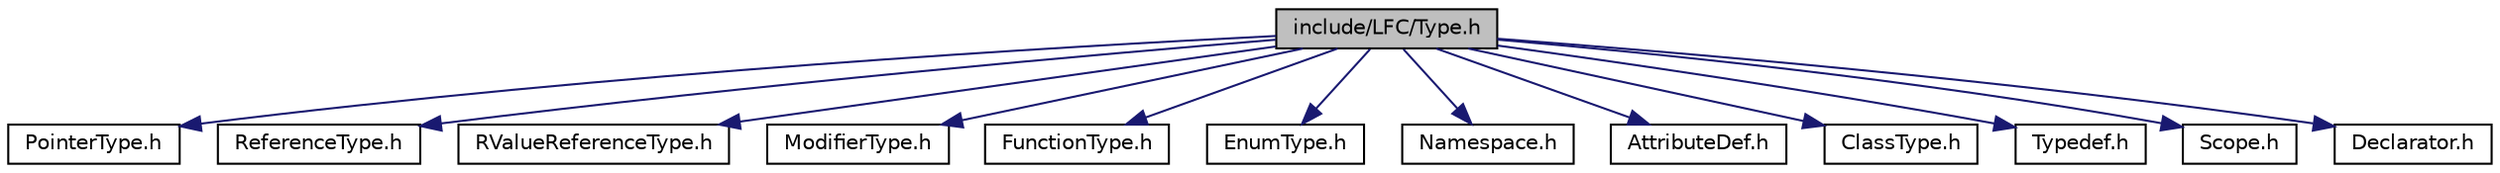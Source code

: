 digraph G
{
  edge [fontname="Helvetica",fontsize="10",labelfontname="Helvetica",labelfontsize="10"];
  node [fontname="Helvetica",fontsize="10",shape=record];
  Node1 [label="include/LFC/Type.h",height=0.2,width=0.4,color="black", fillcolor="grey75", style="filled" fontcolor="black"];
  Node1 -> Node2 [color="midnightblue",fontsize="10",style="solid",fontname="Helvetica"];
  Node2 [label="PointerType.h",height=0.2,width=0.4,color="black", fillcolor="white", style="filled",URL="$_pointer_type_8h.html"];
  Node1 -> Node3 [color="midnightblue",fontsize="10",style="solid",fontname="Helvetica"];
  Node3 [label="ReferenceType.h",height=0.2,width=0.4,color="black", fillcolor="white", style="filled",URL="$_reference_type_8h.html"];
  Node1 -> Node4 [color="midnightblue",fontsize="10",style="solid",fontname="Helvetica"];
  Node4 [label="RValueReferenceType.h",height=0.2,width=0.4,color="black", fillcolor="white", style="filled",URL="$_r_value_reference_type_8h.html"];
  Node1 -> Node5 [color="midnightblue",fontsize="10",style="solid",fontname="Helvetica"];
  Node5 [label="ModifierType.h",height=0.2,width=0.4,color="black", fillcolor="white", style="filled",URL="$_modifier_type_8h.html"];
  Node1 -> Node6 [color="midnightblue",fontsize="10",style="solid",fontname="Helvetica"];
  Node6 [label="FunctionType.h",height=0.2,width=0.4,color="black", fillcolor="white", style="filled",URL="$_function_type_8h.html"];
  Node1 -> Node7 [color="midnightblue",fontsize="10",style="solid",fontname="Helvetica"];
  Node7 [label="EnumType.h",height=0.2,width=0.4,color="black", fillcolor="white", style="filled",URL="$_enum_type_8h.html"];
  Node1 -> Node8 [color="midnightblue",fontsize="10",style="solid",fontname="Helvetica"];
  Node8 [label="Namespace.h",height=0.2,width=0.4,color="black", fillcolor="white", style="filled",URL="$_namespace_8h.html"];
  Node1 -> Node9 [color="midnightblue",fontsize="10",style="solid",fontname="Helvetica"];
  Node9 [label="AttributeDef.h",height=0.2,width=0.4,color="black", fillcolor="white", style="filled",URL="$_attribute_def_8h.html"];
  Node1 -> Node10 [color="midnightblue",fontsize="10",style="solid",fontname="Helvetica"];
  Node10 [label="ClassType.h",height=0.2,width=0.4,color="black", fillcolor="white", style="filled",URL="$_class_type_8h.html"];
  Node1 -> Node11 [color="midnightblue",fontsize="10",style="solid",fontname="Helvetica"];
  Node11 [label="Typedef.h",height=0.2,width=0.4,color="black", fillcolor="white", style="filled",URL="$_typedef_8h.html"];
  Node1 -> Node12 [color="midnightblue",fontsize="10",style="solid",fontname="Helvetica"];
  Node12 [label="Scope.h",height=0.2,width=0.4,color="black", fillcolor="white", style="filled",URL="$_scope_8h.html"];
  Node1 -> Node13 [color="midnightblue",fontsize="10",style="solid",fontname="Helvetica"];
  Node13 [label="Declarator.h",height=0.2,width=0.4,color="black", fillcolor="white", style="filled",URL="$_declarator_8h.html"];
}

